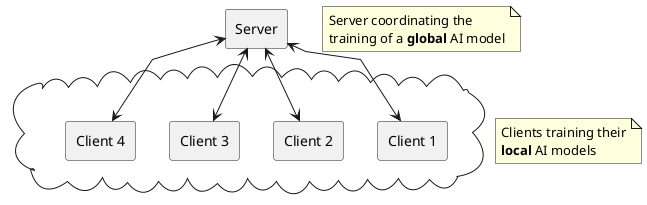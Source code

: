 @startuml

skinparam linetype polyline
' skinparam linetype ortho
skinparam sequenceMessageAlign center

cloud " " as Clients {
    rectangle "Client 1" as C1
    rectangle "Client 2" as C2
    rectangle "Client 3" as C3
    rectangle "Client 4" as C4
}
rectangle "Server" as S

C1 <-up-> S
C2 <-up-> S
C3 <-up-> S
C4 <-up-> S

note as ServerNote
Server coordinating the
training of a **global** AI model
end note

note as ClientsNote
Clients training their
**local** AI models
end note

S .[hidden] ServerNote
ClientsNote .[hidden] Clients
@enduml
